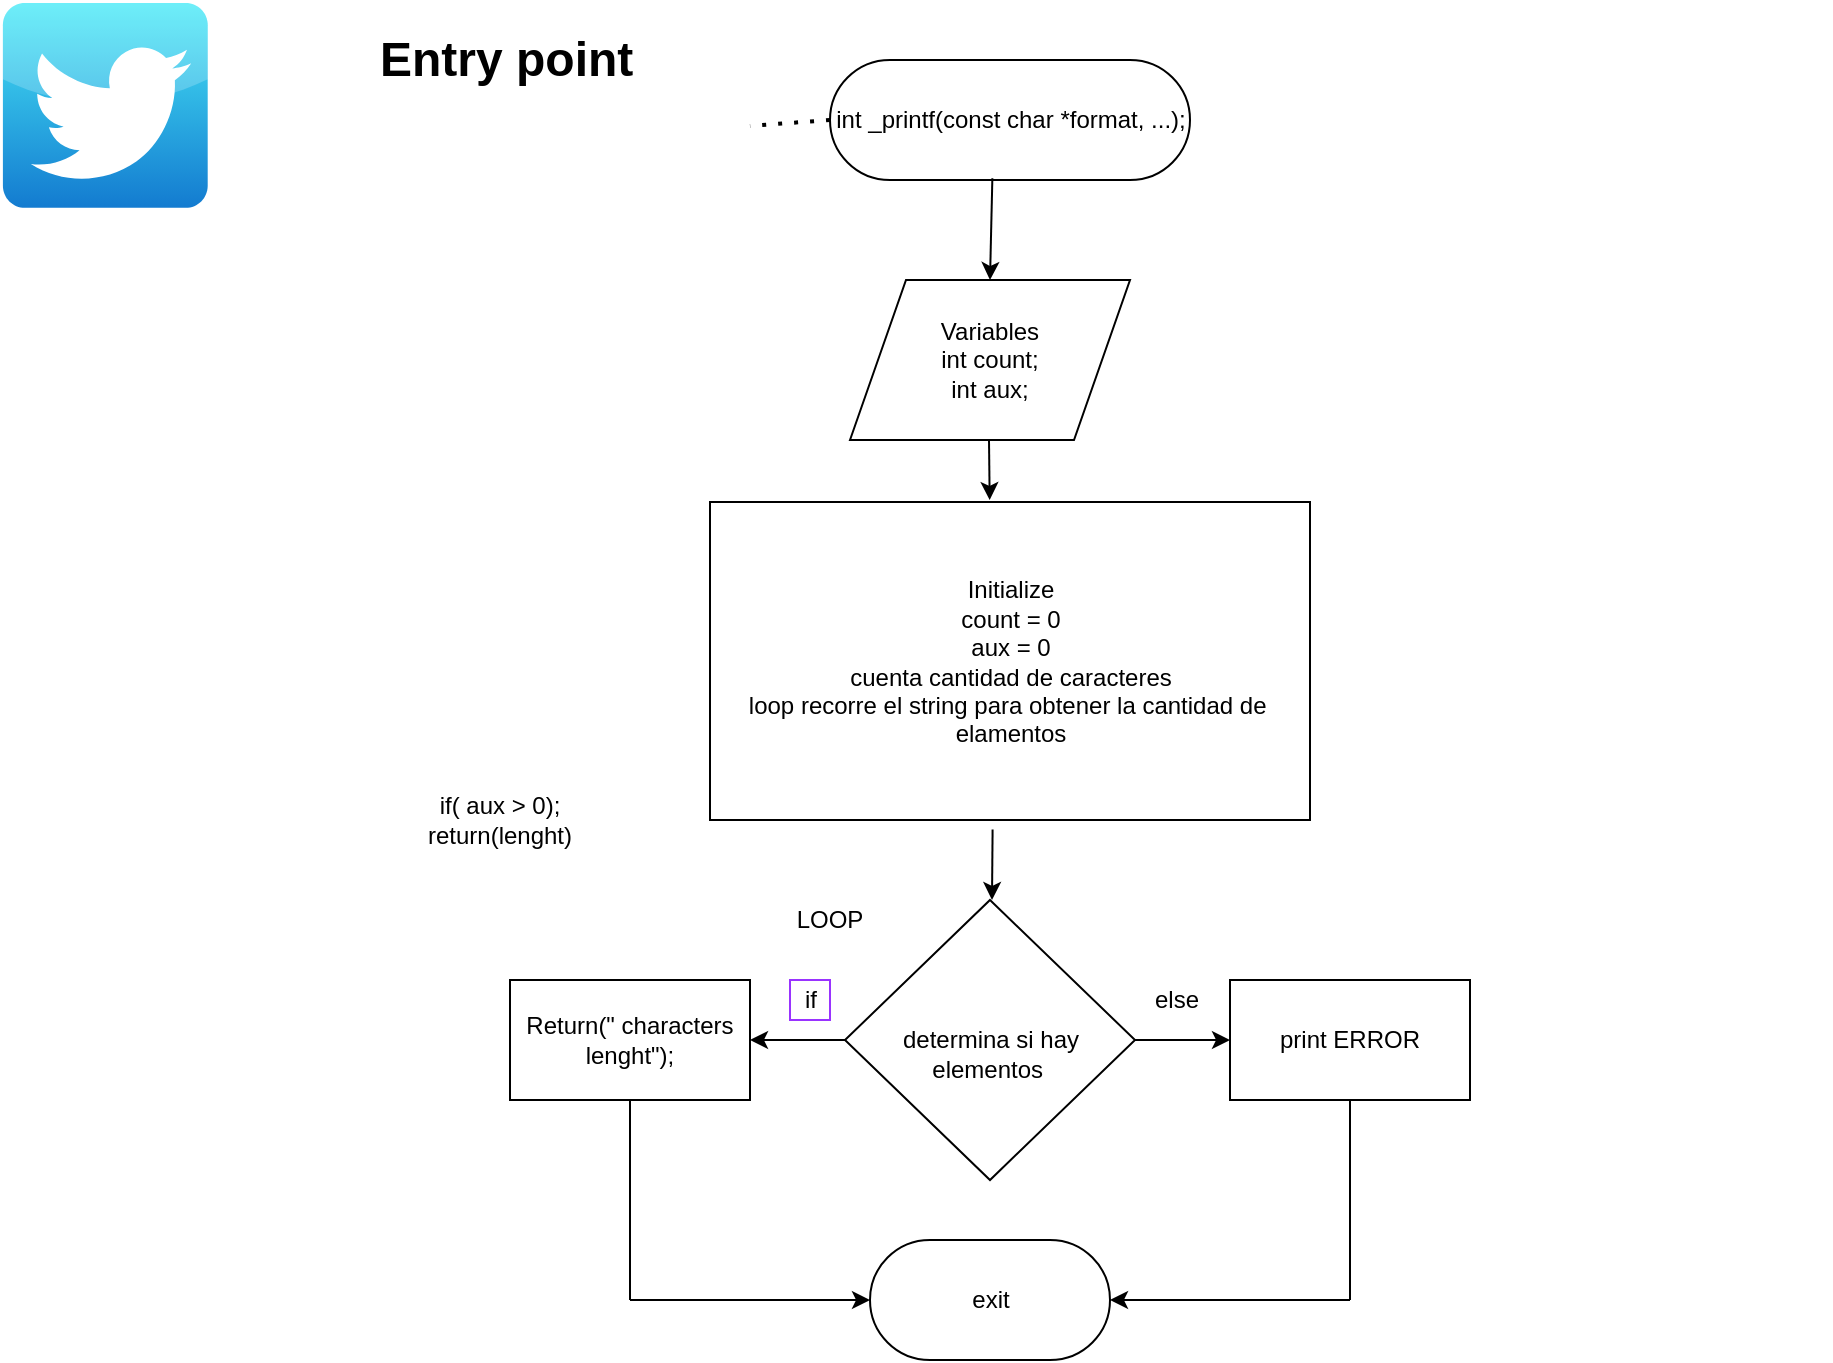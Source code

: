 <mxfile version="14.9.2" type="github">
  <diagram id="tbea0CL23gP_UN3k06ts" name="Page-1">
    <mxGraphModel dx="1865" dy="1716" grid="1" gridSize="10" guides="1" tooltips="1" connect="1" arrows="1" fold="1" page="1" pageScale="1" pageWidth="827" pageHeight="1169" math="0" shadow="0">
      <root>
        <mxCell id="0" />
        <mxCell id="1" parent="0" />
        <mxCell id="HDbjCqJoe0LcIfVdtyOG-6" value="int _printf(const char *format, ...);" style="html=1;dashed=0;whitespace=wrap;shape=mxgraph.dfd.start" parent="1" vertex="1">
          <mxGeometry x="280" y="-70" width="180" height="60" as="geometry" />
        </mxCell>
        <mxCell id="HDbjCqJoe0LcIfVdtyOG-8" value="" style="endArrow=classic;html=1;exitX=0.451;exitY=0.986;exitDx=0;exitDy=0;exitPerimeter=0;" parent="1" source="HDbjCqJoe0LcIfVdtyOG-6" edge="1">
          <mxGeometry width="50" height="50" relative="1" as="geometry">
            <mxPoint x="390" y="310" as="sourcePoint" />
            <mxPoint x="360" y="40" as="targetPoint" />
          </mxGeometry>
        </mxCell>
        <mxCell id="HDbjCqJoe0LcIfVdtyOG-10" value="Variables &lt;br&gt;int count;&lt;br&gt;int aux;&lt;br&gt;" style="shape=parallelogram;perimeter=parallelogramPerimeter;whiteSpace=wrap;html=1;dashed=0;" parent="1" vertex="1">
          <mxGeometry x="290" y="40" width="140" height="80" as="geometry" />
        </mxCell>
        <mxCell id="HDbjCqJoe0LcIfVdtyOG-11" value="" style="endArrow=classic;html=1;" parent="1" edge="1">
          <mxGeometry width="50" height="50" relative="1" as="geometry">
            <mxPoint x="359.5" y="120" as="sourcePoint" />
            <mxPoint x="359.84" y="150" as="targetPoint" />
          </mxGeometry>
        </mxCell>
        <mxCell id="HDbjCqJoe0LcIfVdtyOG-12" value="exit" style="html=1;dashed=0;whitespace=wrap;shape=mxgraph.dfd.start" parent="1" vertex="1">
          <mxGeometry x="300" y="520" width="120" height="60" as="geometry" />
        </mxCell>
        <mxCell id="HDbjCqJoe0LcIfVdtyOG-14" value="&lt;div&gt;&lt;span&gt;Initialize&lt;/span&gt;&lt;/div&gt;&lt;div&gt;&lt;span&gt;count = 0&lt;/span&gt;&lt;/div&gt;&lt;div&gt;&lt;span&gt;aux = 0&lt;/span&gt;&lt;/div&gt;&lt;div&gt;&lt;span&gt;cuenta cantidad de caracteres&lt;/span&gt;&lt;/div&gt;&lt;div&gt;&lt;span&gt;loop recorre el string para obtener la cantidad de&amp;nbsp;&lt;/span&gt;&lt;/div&gt;&lt;div&gt;&lt;span&gt;elamentos&lt;/span&gt;&lt;/div&gt;" style="html=1;dashed=0;whitespace=wrap;align=center;" parent="1" vertex="1">
          <mxGeometry x="220" y="151" width="300" height="159" as="geometry" />
        </mxCell>
        <mxCell id="HDbjCqJoe0LcIfVdtyOG-16" value="" style="dashed=0;outlineConnect=0;html=1;align=center;labelPosition=center;verticalLabelPosition=bottom;verticalAlign=top;shape=mxgraph.webicons.twitter;fillColor=#49EAF7;gradientColor=#137BD0" parent="1" vertex="1">
          <mxGeometry x="-133.55" y="-98.49" width="102.4" height="102.4" as="geometry" />
        </mxCell>
        <mxCell id="HDbjCqJoe0LcIfVdtyOG-18" value="" style="endArrow=none;dashed=1;html=1;dashPattern=1 3;strokeWidth=2;exitX=0;exitY=0.5;exitDx=0;exitDy=0;exitPerimeter=0;" parent="1" source="HDbjCqJoe0LcIfVdtyOG-6" target="HDbjCqJoe0LcIfVdtyOG-21" edge="1">
          <mxGeometry width="50" height="50" relative="1" as="geometry">
            <mxPoint x="390" y="260" as="sourcePoint" />
            <mxPoint x="200" y="70" as="targetPoint" />
          </mxGeometry>
        </mxCell>
        <mxCell id="HDbjCqJoe0LcIfVdtyOG-21" value="&lt;h1&gt;Entry point&lt;/h1&gt;" style="text;html=1;strokeColor=none;fillColor=none;spacing=5;spacingTop=-20;whiteSpace=wrap;overflow=hidden;rounded=0;" parent="1" vertex="1">
          <mxGeometry x="50" y="-90" width="190" height="120" as="geometry" />
        </mxCell>
        <mxCell id="HDbjCqJoe0LcIfVdtyOG-22" value="&lt;br&gt;determina si hay elementos&amp;nbsp;" style="rhombus;whiteSpace=wrap;html=1;" parent="1" vertex="1">
          <mxGeometry x="287.5" y="350" width="145" height="140" as="geometry" />
        </mxCell>
        <mxCell id="HDbjCqJoe0LcIfVdtyOG-27" value="" style="endArrow=classic;html=1;exitX=0;exitY=0.5;exitDx=0;exitDy=0;entryX=1;entryY=0.5;entryDx=0;entryDy=0;" parent="1" source="HDbjCqJoe0LcIfVdtyOG-22" target="HDbjCqJoe0LcIfVdtyOG-34" edge="1">
          <mxGeometry width="50" height="50" relative="1" as="geometry">
            <mxPoint x="310" y="330" as="sourcePoint" />
            <mxPoint x="150" y="420" as="targetPoint" />
          </mxGeometry>
        </mxCell>
        <mxCell id="HDbjCqJoe0LcIfVdtyOG-29" value="LOOP" style="text;html=1;strokeColor=none;fillColor=none;align=center;verticalAlign=middle;whiteSpace=wrap;rounded=0;" parent="1" vertex="1">
          <mxGeometry x="260" y="350" width="40" height="20" as="geometry" />
        </mxCell>
        <mxCell id="HDbjCqJoe0LcIfVdtyOG-30" value="if" style="text;html=1;align=center;verticalAlign=middle;resizable=0;points=[];autosize=1;strokeColor=#9933FF;" parent="1" vertex="1">
          <mxGeometry x="260" y="390" width="20" height="20" as="geometry" />
        </mxCell>
        <mxCell id="HDbjCqJoe0LcIfVdtyOG-32" value="else" style="text;html=1;align=center;verticalAlign=middle;resizable=0;points=[];autosize=1;strokeColor=none;" parent="1" vertex="1">
          <mxGeometry x="432.5" y="390" width="40" height="20" as="geometry" />
        </mxCell>
        <mxCell id="HDbjCqJoe0LcIfVdtyOG-33" value="" style="endArrow=classic;html=1;exitX=1;exitY=0.5;exitDx=0;exitDy=0;" parent="1" source="HDbjCqJoe0LcIfVdtyOG-22" edge="1">
          <mxGeometry width="50" height="50" relative="1" as="geometry">
            <mxPoint x="310" y="320" as="sourcePoint" />
            <mxPoint x="480" y="420" as="targetPoint" />
          </mxGeometry>
        </mxCell>
        <mxCell id="HDbjCqJoe0LcIfVdtyOG-34" value="Return(&quot; characters lenght&quot;);" style="rounded=0;whiteSpace=wrap;html=1;" parent="1" vertex="1">
          <mxGeometry x="120.0" y="390" width="120" height="60" as="geometry" />
        </mxCell>
        <mxCell id="HDbjCqJoe0LcIfVdtyOG-36" value="print ERROR" style="rounded=0;whiteSpace=wrap;html=1;" parent="1" vertex="1">
          <mxGeometry x="480" y="390" width="120" height="60" as="geometry" />
        </mxCell>
        <mxCell id="HDbjCqJoe0LcIfVdtyOG-37" value="" style="endArrow=classic;html=1;entryX=0;entryY=0.5;entryDx=0;entryDy=0;entryPerimeter=0;" parent="1" target="HDbjCqJoe0LcIfVdtyOG-12" edge="1">
          <mxGeometry width="50" height="50" relative="1" as="geometry">
            <mxPoint x="180" y="550" as="sourcePoint" />
            <mxPoint x="295" y="551" as="targetPoint" />
          </mxGeometry>
        </mxCell>
        <mxCell id="HDbjCqJoe0LcIfVdtyOG-39" value="" style="endArrow=classic;html=1;entryX=1;entryY=0.5;entryDx=0;entryDy=0;entryPerimeter=0;" parent="1" target="HDbjCqJoe0LcIfVdtyOG-12" edge="1">
          <mxGeometry width="50" height="50" relative="1" as="geometry">
            <mxPoint x="540" y="550" as="sourcePoint" />
            <mxPoint x="422" y="550" as="targetPoint" />
          </mxGeometry>
        </mxCell>
        <mxCell id="HDbjCqJoe0LcIfVdtyOG-40" value="" style="endArrow=none;html=1;entryX=0.5;entryY=1;entryDx=0;entryDy=0;" parent="1" target="HDbjCqJoe0LcIfVdtyOG-36" edge="1">
          <mxGeometry width="50" height="50" relative="1" as="geometry">
            <mxPoint x="540" y="550" as="sourcePoint" />
            <mxPoint x="350" y="480" as="targetPoint" />
          </mxGeometry>
        </mxCell>
        <mxCell id="HDbjCqJoe0LcIfVdtyOG-41" value="" style="endArrow=none;html=1;entryX=0.5;entryY=1;entryDx=0;entryDy=0;" parent="1" target="HDbjCqJoe0LcIfVdtyOG-34" edge="1">
          <mxGeometry width="50" height="50" relative="1" as="geometry">
            <mxPoint x="180" y="550" as="sourcePoint" />
            <mxPoint x="350" y="480" as="targetPoint" />
          </mxGeometry>
        </mxCell>
        <mxCell id="HDbjCqJoe0LcIfVdtyOG-46" value="" style="endArrow=classic;html=1;exitX=0.471;exitY=1.03;exitDx=0;exitDy=0;exitPerimeter=0;" parent="1" source="HDbjCqJoe0LcIfVdtyOG-14" edge="1">
          <mxGeometry width="50" height="50" relative="1" as="geometry">
            <mxPoint x="280" y="390" as="sourcePoint" />
            <mxPoint x="361" y="350" as="targetPoint" />
          </mxGeometry>
        </mxCell>
        <mxCell id="HDbjCqJoe0LcIfVdtyOG-48" value="if( aux &amp;gt; 0);&lt;br&gt;return(lenght)" style="text;html=1;strokeColor=none;fillColor=none;align=center;verticalAlign=middle;whiteSpace=wrap;rounded=0;" parent="1" vertex="1">
          <mxGeometry x="40" y="300" width="150" height="20" as="geometry" />
        </mxCell>
        <mxCell id="HDbjCqJoe0LcIfVdtyOG-50" value="&lt;h1&gt;&amp;nbsp;chart jessica[11] = {entry point}&amp;nbsp;&lt;/h1&gt;&lt;div&gt;printf( &quot;%s, %c&amp;nbsp; &#39;/n&#39;&quot;, jessica, 5 );&amp;nbsp;&lt;/div&gt;" style="text;html=1;strokeColor=none;fillColor=none;spacing=5;spacingTop=-20;whiteSpace=wrap;overflow=hidden;rounded=0;" parent="1" vertex="1">
          <mxGeometry x="530" y="-60" width="250" as="geometry" />
        </mxCell>
      </root>
    </mxGraphModel>
  </diagram>
</mxfile>
